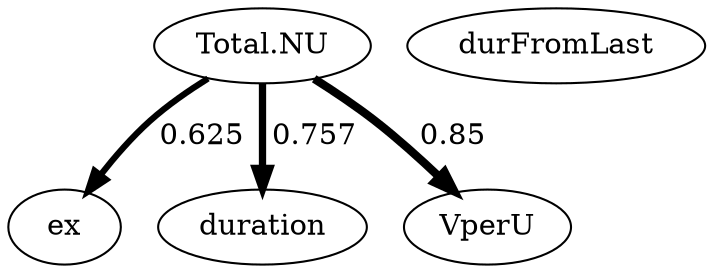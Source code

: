 digraph {
  "Total.NU" ;
  "ex" ;
  "duration" ;
  "VperU" ;
  "durFromLast" ;
  edge [dir=forward,label=" 0.625 ",style="setlinewidth(3)"] "Total.NU" -> "ex" ;
  edge [dir=forward,label=" 0.757 ",style="setlinewidth(3.5)"] "Total.NU" -> "duration" ;
  edge [dir=forward,label=" 0.85 ",style="setlinewidth(4)"] "Total.NU" -> "VperU" ;
}
